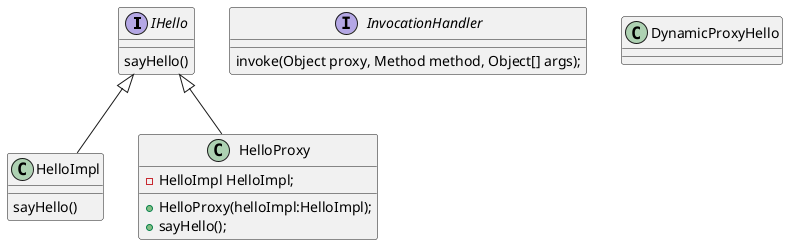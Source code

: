 @startuml
'https://plantuml.com/class-diagram

interface IHello {
sayHello()
}

class HelloImpl {
sayHello()
}

class HelloProxy {
- HelloImpl HelloImpl;

+ HelloProxy(helloImpl:HelloImpl);
+ sayHello();
}

IHello <|-- HelloImpl
IHello <|-- HelloProxy

interface InvocationHandler {
invoke(Object proxy, Method method, Object[] args);
}

class DynamicProxyHello {

}

@enduml